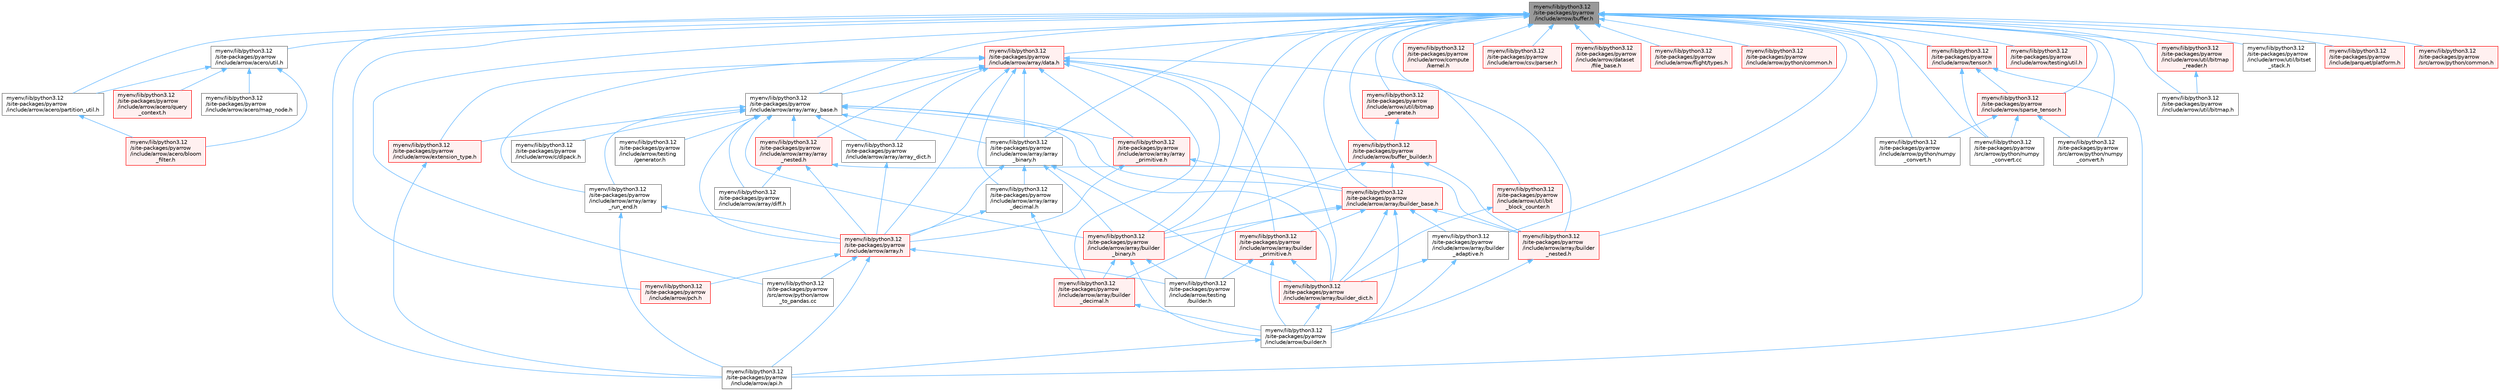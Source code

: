 digraph "myenv/lib/python3.12/site-packages/pyarrow/include/arrow/buffer.h"
{
 // LATEX_PDF_SIZE
  bgcolor="transparent";
  edge [fontname=Helvetica,fontsize=10,labelfontname=Helvetica,labelfontsize=10];
  node [fontname=Helvetica,fontsize=10,shape=box,height=0.2,width=0.4];
  Node1 [id="Node000001",label="myenv/lib/python3.12\l/site-packages/pyarrow\l/include/arrow/buffer.h",height=0.2,width=0.4,color="gray40", fillcolor="grey60", style="filled", fontcolor="black",tooltip=" "];
  Node1 -> Node2 [id="edge1_Node000001_Node000002",dir="back",color="steelblue1",style="solid",tooltip=" "];
  Node2 [id="Node000002",label="myenv/lib/python3.12\l/site-packages/pyarrow\l/include/arrow/acero/partition_util.h",height=0.2,width=0.4,color="grey40", fillcolor="white", style="filled",URL="$partition__util_8h.html",tooltip=" "];
  Node2 -> Node3 [id="edge2_Node000002_Node000003",dir="back",color="steelblue1",style="solid",tooltip=" "];
  Node3 [id="Node000003",label="myenv/lib/python3.12\l/site-packages/pyarrow\l/include/arrow/acero/bloom\l_filter.h",height=0.2,width=0.4,color="red", fillcolor="#FFF0F0", style="filled",URL="$arrow_2acero_2bloom__filter_8h.html",tooltip=" "];
  Node1 -> Node5 [id="edge3_Node000001_Node000005",dir="back",color="steelblue1",style="solid",tooltip=" "];
  Node5 [id="Node000005",label="myenv/lib/python3.12\l/site-packages/pyarrow\l/include/arrow/acero/util.h",height=0.2,width=0.4,color="grey40", fillcolor="white", style="filled",URL="$acero_2util_8h.html",tooltip=" "];
  Node5 -> Node3 [id="edge4_Node000005_Node000003",dir="back",color="steelblue1",style="solid",tooltip=" "];
  Node5 -> Node6 [id="edge5_Node000005_Node000006",dir="back",color="steelblue1",style="solid",tooltip=" "];
  Node6 [id="Node000006",label="myenv/lib/python3.12\l/site-packages/pyarrow\l/include/arrow/acero/map_node.h",height=0.2,width=0.4,color="grey40", fillcolor="white", style="filled",URL="$map__node_8h.html",tooltip=" "];
  Node5 -> Node2 [id="edge6_Node000005_Node000002",dir="back",color="steelblue1",style="solid",tooltip=" "];
  Node5 -> Node7 [id="edge7_Node000005_Node000007",dir="back",color="steelblue1",style="solid",tooltip=" "];
  Node7 [id="Node000007",label="myenv/lib/python3.12\l/site-packages/pyarrow\l/include/arrow/acero/query\l_context.h",height=0.2,width=0.4,color="red", fillcolor="#FFF0F0", style="filled",URL="$query__context_8h.html",tooltip=" "];
  Node1 -> Node8 [id="edge8_Node000001_Node000008",dir="back",color="steelblue1",style="solid",tooltip=" "];
  Node8 [id="Node000008",label="myenv/lib/python3.12\l/site-packages/pyarrow\l/include/arrow/api.h",height=0.2,width=0.4,color="grey40", fillcolor="white", style="filled",URL="$include_2arrow_2api_8h.html",tooltip=" "];
  Node1 -> Node9 [id="edge9_Node000001_Node000009",dir="back",color="steelblue1",style="solid",tooltip=" "];
  Node9 [id="Node000009",label="myenv/lib/python3.12\l/site-packages/pyarrow\l/include/arrow/array/array_base.h",height=0.2,width=0.4,color="grey40", fillcolor="white", style="filled",URL="$array__base_8h.html",tooltip=" "];
  Node9 -> Node10 [id="edge10_Node000009_Node000010",dir="back",color="steelblue1",style="solid",tooltip=" "];
  Node10 [id="Node000010",label="myenv/lib/python3.12\l/site-packages/pyarrow\l/include/arrow/array.h",height=0.2,width=0.4,color="red", fillcolor="#FFF0F0", style="filled",URL="$array_8h.html",tooltip=" "];
  Node10 -> Node8 [id="edge11_Node000010_Node000008",dir="back",color="steelblue1",style="solid",tooltip=" "];
  Node10 -> Node15 [id="edge12_Node000010_Node000015",dir="back",color="steelblue1",style="solid",tooltip=" "];
  Node15 [id="Node000015",label="myenv/lib/python3.12\l/site-packages/pyarrow\l/include/arrow/pch.h",height=0.2,width=0.4,color="red", fillcolor="#FFF0F0", style="filled",URL="$include_2arrow_2pch_8h.html",tooltip=" "];
  Node10 -> Node24 [id="edge13_Node000010_Node000024",dir="back",color="steelblue1",style="solid",tooltip=" "];
  Node24 [id="Node000024",label="myenv/lib/python3.12\l/site-packages/pyarrow\l/include/arrow/testing\l/builder.h",height=0.2,width=0.4,color="grey40", fillcolor="white", style="filled",URL="$testing_2builder_8h.html",tooltip=" "];
  Node10 -> Node30 [id="edge14_Node000010_Node000030",dir="back",color="steelblue1",style="solid",tooltip=" "];
  Node30 [id="Node000030",label="myenv/lib/python3.12\l/site-packages/pyarrow\l/src/arrow/python/arrow\l_to_pandas.cc",height=0.2,width=0.4,color="grey40", fillcolor="white", style="filled",URL="$arrow__to__pandas_8cc.html",tooltip=" "];
  Node9 -> Node39 [id="edge15_Node000009_Node000039",dir="back",color="steelblue1",style="solid",tooltip=" "];
  Node39 [id="Node000039",label="myenv/lib/python3.12\l/site-packages/pyarrow\l/include/arrow/array/array\l_binary.h",height=0.2,width=0.4,color="grey40", fillcolor="white", style="filled",URL="$array__binary_8h.html",tooltip=" "];
  Node39 -> Node10 [id="edge16_Node000039_Node000010",dir="back",color="steelblue1",style="solid",tooltip=" "];
  Node39 -> Node40 [id="edge17_Node000039_Node000040",dir="back",color="steelblue1",style="solid",tooltip=" "];
  Node40 [id="Node000040",label="myenv/lib/python3.12\l/site-packages/pyarrow\l/include/arrow/array/array\l_decimal.h",height=0.2,width=0.4,color="grey40", fillcolor="white", style="filled",URL="$array__decimal_8h.html",tooltip=" "];
  Node40 -> Node10 [id="edge18_Node000040_Node000010",dir="back",color="steelblue1",style="solid",tooltip=" "];
  Node40 -> Node41 [id="edge19_Node000040_Node000041",dir="back",color="steelblue1",style="solid",tooltip=" "];
  Node41 [id="Node000041",label="myenv/lib/python3.12\l/site-packages/pyarrow\l/include/arrow/array/builder\l_decimal.h",height=0.2,width=0.4,color="red", fillcolor="#FFF0F0", style="filled",URL="$builder__decimal_8h.html",tooltip=" "];
  Node41 -> Node12 [id="edge20_Node000041_Node000012",dir="back",color="steelblue1",style="solid",tooltip=" "];
  Node12 [id="Node000012",label="myenv/lib/python3.12\l/site-packages/pyarrow\l/include/arrow/builder.h",height=0.2,width=0.4,color="grey40", fillcolor="white", style="filled",URL="$builder_8h.html",tooltip=" "];
  Node12 -> Node8 [id="edge21_Node000012_Node000008",dir="back",color="steelblue1",style="solid",tooltip=" "];
  Node39 -> Node42 [id="edge22_Node000039_Node000042",dir="back",color="steelblue1",style="solid",tooltip=" "];
  Node42 [id="Node000042",label="myenv/lib/python3.12\l/site-packages/pyarrow\l/include/arrow/array/builder\l_binary.h",height=0.2,width=0.4,color="red", fillcolor="#FFF0F0", style="filled",URL="$builder__binary_8h.html",tooltip=" "];
  Node42 -> Node41 [id="edge23_Node000042_Node000041",dir="back",color="steelblue1",style="solid",tooltip=" "];
  Node42 -> Node12 [id="edge24_Node000042_Node000012",dir="back",color="steelblue1",style="solid",tooltip=" "];
  Node42 -> Node24 [id="edge25_Node000042_Node000024",dir="back",color="steelblue1",style="solid",tooltip=" "];
  Node39 -> Node44 [id="edge26_Node000039_Node000044",dir="back",color="steelblue1",style="solid",tooltip=" "];
  Node44 [id="Node000044",label="myenv/lib/python3.12\l/site-packages/pyarrow\l/include/arrow/array/builder_dict.h",height=0.2,width=0.4,color="red", fillcolor="#FFF0F0", style="filled",URL="$builder__dict_8h.html",tooltip=" "];
  Node44 -> Node12 [id="edge27_Node000044_Node000012",dir="back",color="steelblue1",style="solid",tooltip=" "];
  Node9 -> Node45 [id="edge28_Node000009_Node000045",dir="back",color="steelblue1",style="solid",tooltip=" "];
  Node45 [id="Node000045",label="myenv/lib/python3.12\l/site-packages/pyarrow\l/include/arrow/array/array_dict.h",height=0.2,width=0.4,color="grey40", fillcolor="white", style="filled",URL="$array__dict_8h.html",tooltip=" "];
  Node45 -> Node10 [id="edge29_Node000045_Node000010",dir="back",color="steelblue1",style="solid",tooltip=" "];
  Node9 -> Node46 [id="edge30_Node000009_Node000046",dir="back",color="steelblue1",style="solid",tooltip=" "];
  Node46 [id="Node000046",label="myenv/lib/python3.12\l/site-packages/pyarrow\l/include/arrow/array/array\l_nested.h",height=0.2,width=0.4,color="red", fillcolor="#FFF0F0", style="filled",URL="$array__nested_8h.html",tooltip=" "];
  Node46 -> Node10 [id="edge31_Node000046_Node000010",dir="back",color="steelblue1",style="solid",tooltip=" "];
  Node46 -> Node47 [id="edge32_Node000046_Node000047",dir="back",color="steelblue1",style="solid",tooltip=" "];
  Node47 [id="Node000047",label="myenv/lib/python3.12\l/site-packages/pyarrow\l/include/arrow/array/builder\l_nested.h",height=0.2,width=0.4,color="red", fillcolor="#FFF0F0", style="filled",URL="$builder__nested_8h.html",tooltip=" "];
  Node47 -> Node12 [id="edge33_Node000047_Node000012",dir="back",color="steelblue1",style="solid",tooltip=" "];
  Node46 -> Node49 [id="edge34_Node000046_Node000049",dir="back",color="steelblue1",style="solid",tooltip=" "];
  Node49 [id="Node000049",label="myenv/lib/python3.12\l/site-packages/pyarrow\l/include/arrow/array/diff.h",height=0.2,width=0.4,color="grey40", fillcolor="white", style="filled",URL="$diff_8h.html",tooltip=" "];
  Node9 -> Node51 [id="edge35_Node000009_Node000051",dir="back",color="steelblue1",style="solid",tooltip=" "];
  Node51 [id="Node000051",label="myenv/lib/python3.12\l/site-packages/pyarrow\l/include/arrow/array/array\l_primitive.h",height=0.2,width=0.4,color="red", fillcolor="#FFF0F0", style="filled",URL="$array__primitive_8h.html",tooltip=" "];
  Node51 -> Node10 [id="edge36_Node000051_Node000010",dir="back",color="steelblue1",style="solid",tooltip=" "];
  Node51 -> Node52 [id="edge37_Node000051_Node000052",dir="back",color="steelblue1",style="solid",tooltip=" "];
  Node52 [id="Node000052",label="myenv/lib/python3.12\l/site-packages/pyarrow\l/include/arrow/array/builder_base.h",height=0.2,width=0.4,color="red", fillcolor="#FFF0F0", style="filled",URL="$builder__base_8h.html",tooltip=" "];
  Node52 -> Node53 [id="edge38_Node000052_Node000053",dir="back",color="steelblue1",style="solid",tooltip=" "];
  Node53 [id="Node000053",label="myenv/lib/python3.12\l/site-packages/pyarrow\l/include/arrow/array/builder\l_adaptive.h",height=0.2,width=0.4,color="grey40", fillcolor="white", style="filled",URL="$builder__adaptive_8h.html",tooltip=" "];
  Node53 -> Node44 [id="edge39_Node000053_Node000044",dir="back",color="steelblue1",style="solid",tooltip=" "];
  Node53 -> Node12 [id="edge40_Node000053_Node000012",dir="back",color="steelblue1",style="solid",tooltip=" "];
  Node52 -> Node42 [id="edge41_Node000052_Node000042",dir="back",color="steelblue1",style="solid",tooltip=" "];
  Node52 -> Node41 [id="edge42_Node000052_Node000041",dir="back",color="steelblue1",style="solid",tooltip=" "];
  Node52 -> Node44 [id="edge43_Node000052_Node000044",dir="back",color="steelblue1",style="solid",tooltip=" "];
  Node52 -> Node47 [id="edge44_Node000052_Node000047",dir="back",color="steelblue1",style="solid",tooltip=" "];
  Node52 -> Node54 [id="edge45_Node000052_Node000054",dir="back",color="steelblue1",style="solid",tooltip=" "];
  Node54 [id="Node000054",label="myenv/lib/python3.12\l/site-packages/pyarrow\l/include/arrow/array/builder\l_primitive.h",height=0.2,width=0.4,color="red", fillcolor="#FFF0F0", style="filled",URL="$builder__primitive_8h.html",tooltip=" "];
  Node54 -> Node44 [id="edge46_Node000054_Node000044",dir="back",color="steelblue1",style="solid",tooltip=" "];
  Node54 -> Node12 [id="edge47_Node000054_Node000012",dir="back",color="steelblue1",style="solid",tooltip=" "];
  Node54 -> Node24 [id="edge48_Node000054_Node000024",dir="back",color="steelblue1",style="solid",tooltip=" "];
  Node52 -> Node12 [id="edge49_Node000052_Node000012",dir="back",color="steelblue1",style="solid",tooltip=" "];
  Node9 -> Node60 [id="edge50_Node000009_Node000060",dir="back",color="steelblue1",style="solid",tooltip=" "];
  Node60 [id="Node000060",label="myenv/lib/python3.12\l/site-packages/pyarrow\l/include/arrow/array/array\l_run_end.h",height=0.2,width=0.4,color="grey40", fillcolor="white", style="filled",URL="$array__run__end_8h.html",tooltip=" "];
  Node60 -> Node8 [id="edge51_Node000060_Node000008",dir="back",color="steelblue1",style="solid",tooltip=" "];
  Node60 -> Node10 [id="edge52_Node000060_Node000010",dir="back",color="steelblue1",style="solid",tooltip=" "];
  Node9 -> Node52 [id="edge53_Node000009_Node000052",dir="back",color="steelblue1",style="solid",tooltip=" "];
  Node9 -> Node42 [id="edge54_Node000009_Node000042",dir="back",color="steelblue1",style="solid",tooltip=" "];
  Node9 -> Node44 [id="edge55_Node000009_Node000044",dir="back",color="steelblue1",style="solid",tooltip=" "];
  Node9 -> Node49 [id="edge56_Node000009_Node000049",dir="back",color="steelblue1",style="solid",tooltip=" "];
  Node9 -> Node61 [id="edge57_Node000009_Node000061",dir="back",color="steelblue1",style="solid",tooltip=" "];
  Node61 [id="Node000061",label="myenv/lib/python3.12\l/site-packages/pyarrow\l/include/arrow/c/dlpack.h",height=0.2,width=0.4,color="grey40", fillcolor="white", style="filled",URL="$dlpack_8h.html",tooltip="The common header of DLPack."];
  Node9 -> Node62 [id="edge58_Node000009_Node000062",dir="back",color="steelblue1",style="solid",tooltip=" "];
  Node62 [id="Node000062",label="myenv/lib/python3.12\l/site-packages/pyarrow\l/include/arrow/extension_type.h",height=0.2,width=0.4,color="red", fillcolor="#FFF0F0", style="filled",URL="$include_2arrow_2extension__type_8h.html",tooltip=" "];
  Node62 -> Node8 [id="edge59_Node000062_Node000008",dir="back",color="steelblue1",style="solid",tooltip=" "];
  Node9 -> Node124 [id="edge60_Node000009_Node000124",dir="back",color="steelblue1",style="solid",tooltip=" "];
  Node124 [id="Node000124",label="myenv/lib/python3.12\l/site-packages/pyarrow\l/include/arrow/testing\l/generator.h",height=0.2,width=0.4,color="grey40", fillcolor="white", style="filled",URL="$generator_8h.html",tooltip=" "];
  Node1 -> Node39 [id="edge61_Node000001_Node000039",dir="back",color="steelblue1",style="solid",tooltip=" "];
  Node1 -> Node53 [id="edge62_Node000001_Node000053",dir="back",color="steelblue1",style="solid",tooltip=" "];
  Node1 -> Node52 [id="edge63_Node000001_Node000052",dir="back",color="steelblue1",style="solid",tooltip=" "];
  Node1 -> Node42 [id="edge64_Node000001_Node000042",dir="back",color="steelblue1",style="solid",tooltip=" "];
  Node1 -> Node47 [id="edge65_Node000001_Node000047",dir="back",color="steelblue1",style="solid",tooltip=" "];
  Node1 -> Node125 [id="edge66_Node000001_Node000125",dir="back",color="steelblue1",style="solid",tooltip=" "];
  Node125 [id="Node000125",label="myenv/lib/python3.12\l/site-packages/pyarrow\l/include/arrow/array/data.h",height=0.2,width=0.4,color="red", fillcolor="#FFF0F0", style="filled",URL="$data_8h.html",tooltip=" "];
  Node125 -> Node10 [id="edge67_Node000125_Node000010",dir="back",color="steelblue1",style="solid",tooltip=" "];
  Node125 -> Node9 [id="edge68_Node000125_Node000009",dir="back",color="steelblue1",style="solid",tooltip=" "];
  Node125 -> Node39 [id="edge69_Node000125_Node000039",dir="back",color="steelblue1",style="solid",tooltip=" "];
  Node125 -> Node40 [id="edge70_Node000125_Node000040",dir="back",color="steelblue1",style="solid",tooltip=" "];
  Node125 -> Node45 [id="edge71_Node000125_Node000045",dir="back",color="steelblue1",style="solid",tooltip=" "];
  Node125 -> Node46 [id="edge72_Node000125_Node000046",dir="back",color="steelblue1",style="solid",tooltip=" "];
  Node125 -> Node51 [id="edge73_Node000125_Node000051",dir="back",color="steelblue1",style="solid",tooltip=" "];
  Node125 -> Node60 [id="edge74_Node000125_Node000060",dir="back",color="steelblue1",style="solid",tooltip=" "];
  Node125 -> Node42 [id="edge75_Node000125_Node000042",dir="back",color="steelblue1",style="solid",tooltip=" "];
  Node125 -> Node41 [id="edge76_Node000125_Node000041",dir="back",color="steelblue1",style="solid",tooltip=" "];
  Node125 -> Node44 [id="edge77_Node000125_Node000044",dir="back",color="steelblue1",style="solid",tooltip=" "];
  Node125 -> Node47 [id="edge78_Node000125_Node000047",dir="back",color="steelblue1",style="solid",tooltip=" "];
  Node125 -> Node54 [id="edge79_Node000125_Node000054",dir="back",color="steelblue1",style="solid",tooltip=" "];
  Node125 -> Node62 [id="edge80_Node000125_Node000062",dir="back",color="steelblue1",style="solid",tooltip=" "];
  Node1 -> Node131 [id="edge81_Node000001_Node000131",dir="back",color="steelblue1",style="solid",tooltip=" "];
  Node131 [id="Node000131",label="myenv/lib/python3.12\l/site-packages/pyarrow\l/include/arrow/buffer_builder.h",height=0.2,width=0.4,color="red", fillcolor="#FFF0F0", style="filled",URL="$buffer__builder_8h.html",tooltip=" "];
  Node131 -> Node52 [id="edge82_Node000131_Node000052",dir="back",color="steelblue1",style="solid",tooltip=" "];
  Node131 -> Node42 [id="edge83_Node000131_Node000042",dir="back",color="steelblue1",style="solid",tooltip=" "];
  Node131 -> Node47 [id="edge84_Node000131_Node000047",dir="back",color="steelblue1",style="solid",tooltip=" "];
  Node1 -> Node106 [id="edge85_Node000001_Node000106",dir="back",color="steelblue1",style="solid",tooltip=" "];
  Node106 [id="Node000106",label="myenv/lib/python3.12\l/site-packages/pyarrow\l/include/arrow/compute\l/kernel.h",height=0.2,width=0.4,color="red", fillcolor="#FFF0F0", style="filled",URL="$kernel_8h.html",tooltip=" "];
  Node1 -> Node132 [id="edge86_Node000001_Node000132",dir="back",color="steelblue1",style="solid",tooltip=" "];
  Node132 [id="Node000132",label="myenv/lib/python3.12\l/site-packages/pyarrow\l/include/arrow/csv/parser.h",height=0.2,width=0.4,color="red", fillcolor="#FFF0F0", style="filled",URL="$csv_2parser_8h.html",tooltip=" "];
  Node1 -> Node85 [id="edge87_Node000001_Node000085",dir="back",color="steelblue1",style="solid",tooltip=" "];
  Node85 [id="Node000085",label="myenv/lib/python3.12\l/site-packages/pyarrow\l/include/arrow/dataset\l/file_base.h",height=0.2,width=0.4,color="red", fillcolor="#FFF0F0", style="filled",URL="$file__base_8h.html",tooltip=" "];
  Node1 -> Node134 [id="edge88_Node000001_Node000134",dir="back",color="steelblue1",style="solid",tooltip=" "];
  Node134 [id="Node000134",label="myenv/lib/python3.12\l/site-packages/pyarrow\l/include/arrow/flight/types.h",height=0.2,width=0.4,color="red", fillcolor="#FFF0F0", style="filled",URL="$arrow_2flight_2types_8h.html",tooltip=" "];
  Node1 -> Node15 [id="edge89_Node000001_Node000015",dir="back",color="steelblue1",style="solid",tooltip=" "];
  Node1 -> Node153 [id="edge90_Node000001_Node000153",dir="back",color="steelblue1",style="solid",tooltip=" "];
  Node153 [id="Node000153",label="myenv/lib/python3.12\l/site-packages/pyarrow\l/include/arrow/python/common.h",height=0.2,width=0.4,color="red", fillcolor="#FFF0F0", style="filled",URL="$include_2arrow_2python_2common_8h.html",tooltip=" "];
  Node1 -> Node155 [id="edge91_Node000001_Node000155",dir="back",color="steelblue1",style="solid",tooltip=" "];
  Node155 [id="Node000155",label="myenv/lib/python3.12\l/site-packages/pyarrow\l/include/arrow/python/numpy\l_convert.h",height=0.2,width=0.4,color="grey40", fillcolor="white", style="filled",URL="$include_2arrow_2python_2numpy__convert_8h.html",tooltip=" "];
  Node1 -> Node156 [id="edge92_Node000001_Node000156",dir="back",color="steelblue1",style="solid",tooltip=" "];
  Node156 [id="Node000156",label="myenv/lib/python3.12\l/site-packages/pyarrow\l/include/arrow/sparse_tensor.h",height=0.2,width=0.4,color="red", fillcolor="#FFF0F0", style="filled",URL="$sparse__tensor_8h.html",tooltip=" "];
  Node156 -> Node155 [id="edge93_Node000156_Node000155",dir="back",color="steelblue1",style="solid",tooltip=" "];
  Node156 -> Node160 [id="edge94_Node000156_Node000160",dir="back",color="steelblue1",style="solid",tooltip=" "];
  Node160 [id="Node000160",label="myenv/lib/python3.12\l/site-packages/pyarrow\l/src/arrow/python/numpy\l_convert.cc",height=0.2,width=0.4,color="grey40", fillcolor="white", style="filled",URL="$numpy__convert_8cc.html",tooltip=" "];
  Node156 -> Node161 [id="edge95_Node000156_Node000161",dir="back",color="steelblue1",style="solid",tooltip=" "];
  Node161 [id="Node000161",label="myenv/lib/python3.12\l/site-packages/pyarrow\l/src/arrow/python/numpy\l_convert.h",height=0.2,width=0.4,color="grey40", fillcolor="white", style="filled",URL="$src_2arrow_2python_2numpy__convert_8h.html",tooltip=" "];
  Node1 -> Node164 [id="edge96_Node000001_Node000164",dir="back",color="steelblue1",style="solid",tooltip=" "];
  Node164 [id="Node000164",label="myenv/lib/python3.12\l/site-packages/pyarrow\l/include/arrow/tensor.h",height=0.2,width=0.4,color="red", fillcolor="#FFF0F0", style="filled",URL="$tensor_8h.html",tooltip=" "];
  Node164 -> Node8 [id="edge97_Node000164_Node000008",dir="back",color="steelblue1",style="solid",tooltip=" "];
  Node164 -> Node156 [id="edge98_Node000164_Node000156",dir="back",color="steelblue1",style="solid",tooltip=" "];
  Node164 -> Node160 [id="edge99_Node000164_Node000160",dir="back",color="steelblue1",style="solid",tooltip=" "];
  Node1 -> Node24 [id="edge100_Node000001_Node000024",dir="back",color="steelblue1",style="solid",tooltip=" "];
  Node1 -> Node165 [id="edge101_Node000001_Node000165",dir="back",color="steelblue1",style="solid",tooltip=" "];
  Node165 [id="Node000165",label="myenv/lib/python3.12\l/site-packages/pyarrow\l/include/arrow/testing/util.h",height=0.2,width=0.4,color="red", fillcolor="#FFF0F0", style="filled",URL="$testing_2util_8h.html",tooltip=" "];
  Node1 -> Node169 [id="edge102_Node000001_Node000169",dir="back",color="steelblue1",style="solid",tooltip=" "];
  Node169 [id="Node000169",label="myenv/lib/python3.12\l/site-packages/pyarrow\l/include/arrow/util/bit\l_block_counter.h",height=0.2,width=0.4,color="red", fillcolor="#FFF0F0", style="filled",URL="$bit__block__counter_8h.html",tooltip=" "];
  Node169 -> Node44 [id="edge103_Node000169_Node000044",dir="back",color="steelblue1",style="solid",tooltip=" "];
  Node1 -> Node170 [id="edge104_Node000001_Node000170",dir="back",color="steelblue1",style="solid",tooltip=" "];
  Node170 [id="Node000170",label="myenv/lib/python3.12\l/site-packages/pyarrow\l/include/arrow/util/bitmap.h",height=0.2,width=0.4,color="grey40", fillcolor="white", style="filled",URL="$bitmap_8h.html",tooltip=" "];
  Node1 -> Node171 [id="edge105_Node000001_Node000171",dir="back",color="steelblue1",style="solid",tooltip=" "];
  Node171 [id="Node000171",label="myenv/lib/python3.12\l/site-packages/pyarrow\l/include/arrow/util/bitmap\l_generate.h",height=0.2,width=0.4,color="red", fillcolor="#FFF0F0", style="filled",URL="$bitmap__generate_8h.html",tooltip=" "];
  Node171 -> Node131 [id="edge106_Node000171_Node000131",dir="back",color="steelblue1",style="solid",tooltip=" "];
  Node1 -> Node172 [id="edge107_Node000001_Node000172",dir="back",color="steelblue1",style="solid",tooltip=" "];
  Node172 [id="Node000172",label="myenv/lib/python3.12\l/site-packages/pyarrow\l/include/arrow/util/bitmap\l_reader.h",height=0.2,width=0.4,color="red", fillcolor="#FFF0F0", style="filled",URL="$bitmap__reader_8h.html",tooltip=" "];
  Node172 -> Node170 [id="edge108_Node000172_Node000170",dir="back",color="steelblue1",style="solid",tooltip=" "];
  Node1 -> Node177 [id="edge109_Node000001_Node000177",dir="back",color="steelblue1",style="solid",tooltip=" "];
  Node177 [id="Node000177",label="myenv/lib/python3.12\l/site-packages/pyarrow\l/include/arrow/util/bitset\l_stack.h",height=0.2,width=0.4,color="grey40", fillcolor="white", style="filled",URL="$bitset__stack_8h.html",tooltip=" "];
  Node1 -> Node178 [id="edge110_Node000001_Node000178",dir="back",color="steelblue1",style="solid",tooltip=" "];
  Node178 [id="Node000178",label="myenv/lib/python3.12\l/site-packages/pyarrow\l/include/parquet/platform.h",height=0.2,width=0.4,color="red", fillcolor="#FFF0F0", style="filled",URL="$include_2parquet_2platform_8h.html",tooltip=" "];
  Node1 -> Node30 [id="edge111_Node000001_Node000030",dir="back",color="steelblue1",style="solid",tooltip=" "];
  Node1 -> Node228 [id="edge112_Node000001_Node000228",dir="back",color="steelblue1",style="solid",tooltip=" "];
  Node228 [id="Node000228",label="myenv/lib/python3.12\l/site-packages/pyarrow\l/src/arrow/python/common.h",height=0.2,width=0.4,color="red", fillcolor="#FFF0F0", style="filled",URL="$src_2arrow_2python_2common_8h.html",tooltip=" "];
  Node1 -> Node160 [id="edge113_Node000001_Node000160",dir="back",color="steelblue1",style="solid",tooltip=" "];
  Node1 -> Node161 [id="edge114_Node000001_Node000161",dir="back",color="steelblue1",style="solid",tooltip=" "];
}
